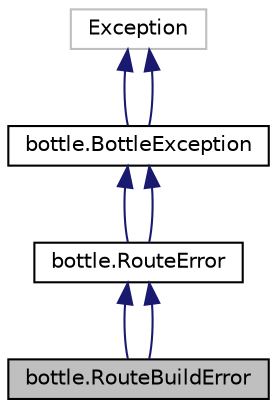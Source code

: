 digraph "bottle.RouteBuildError"
{
 // LATEX_PDF_SIZE
  edge [fontname="Helvetica",fontsize="10",labelfontname="Helvetica",labelfontsize="10"];
  node [fontname="Helvetica",fontsize="10",shape=record];
  Node1 [label="bottle.RouteBuildError",height=0.2,width=0.4,color="black", fillcolor="grey75", style="filled", fontcolor="black",tooltip=" "];
  Node2 -> Node1 [dir="back",color="midnightblue",fontsize="10",style="solid"];
  Node2 [label="bottle.RouteError",height=0.2,width=0.4,color="black", fillcolor="white", style="filled",URL="$classbottle_1_1RouteError.html",tooltip=" "];
  Node3 -> Node2 [dir="back",color="midnightblue",fontsize="10",style="solid"];
  Node3 [label="bottle.BottleException",height=0.2,width=0.4,color="black", fillcolor="white", style="filled",URL="$classbottle_1_1BottleException.html",tooltip=" "];
  Node4 -> Node3 [dir="back",color="midnightblue",fontsize="10",style="solid"];
  Node4 [label="Exception",height=0.2,width=0.4,color="grey75", fillcolor="white", style="filled",tooltip=" "];
  Node4 -> Node3 [dir="back",color="midnightblue",fontsize="10",style="solid"];
  Node3 -> Node2 [dir="back",color="midnightblue",fontsize="10",style="solid"];
  Node2 -> Node1 [dir="back",color="midnightblue",fontsize="10",style="solid"];
}
